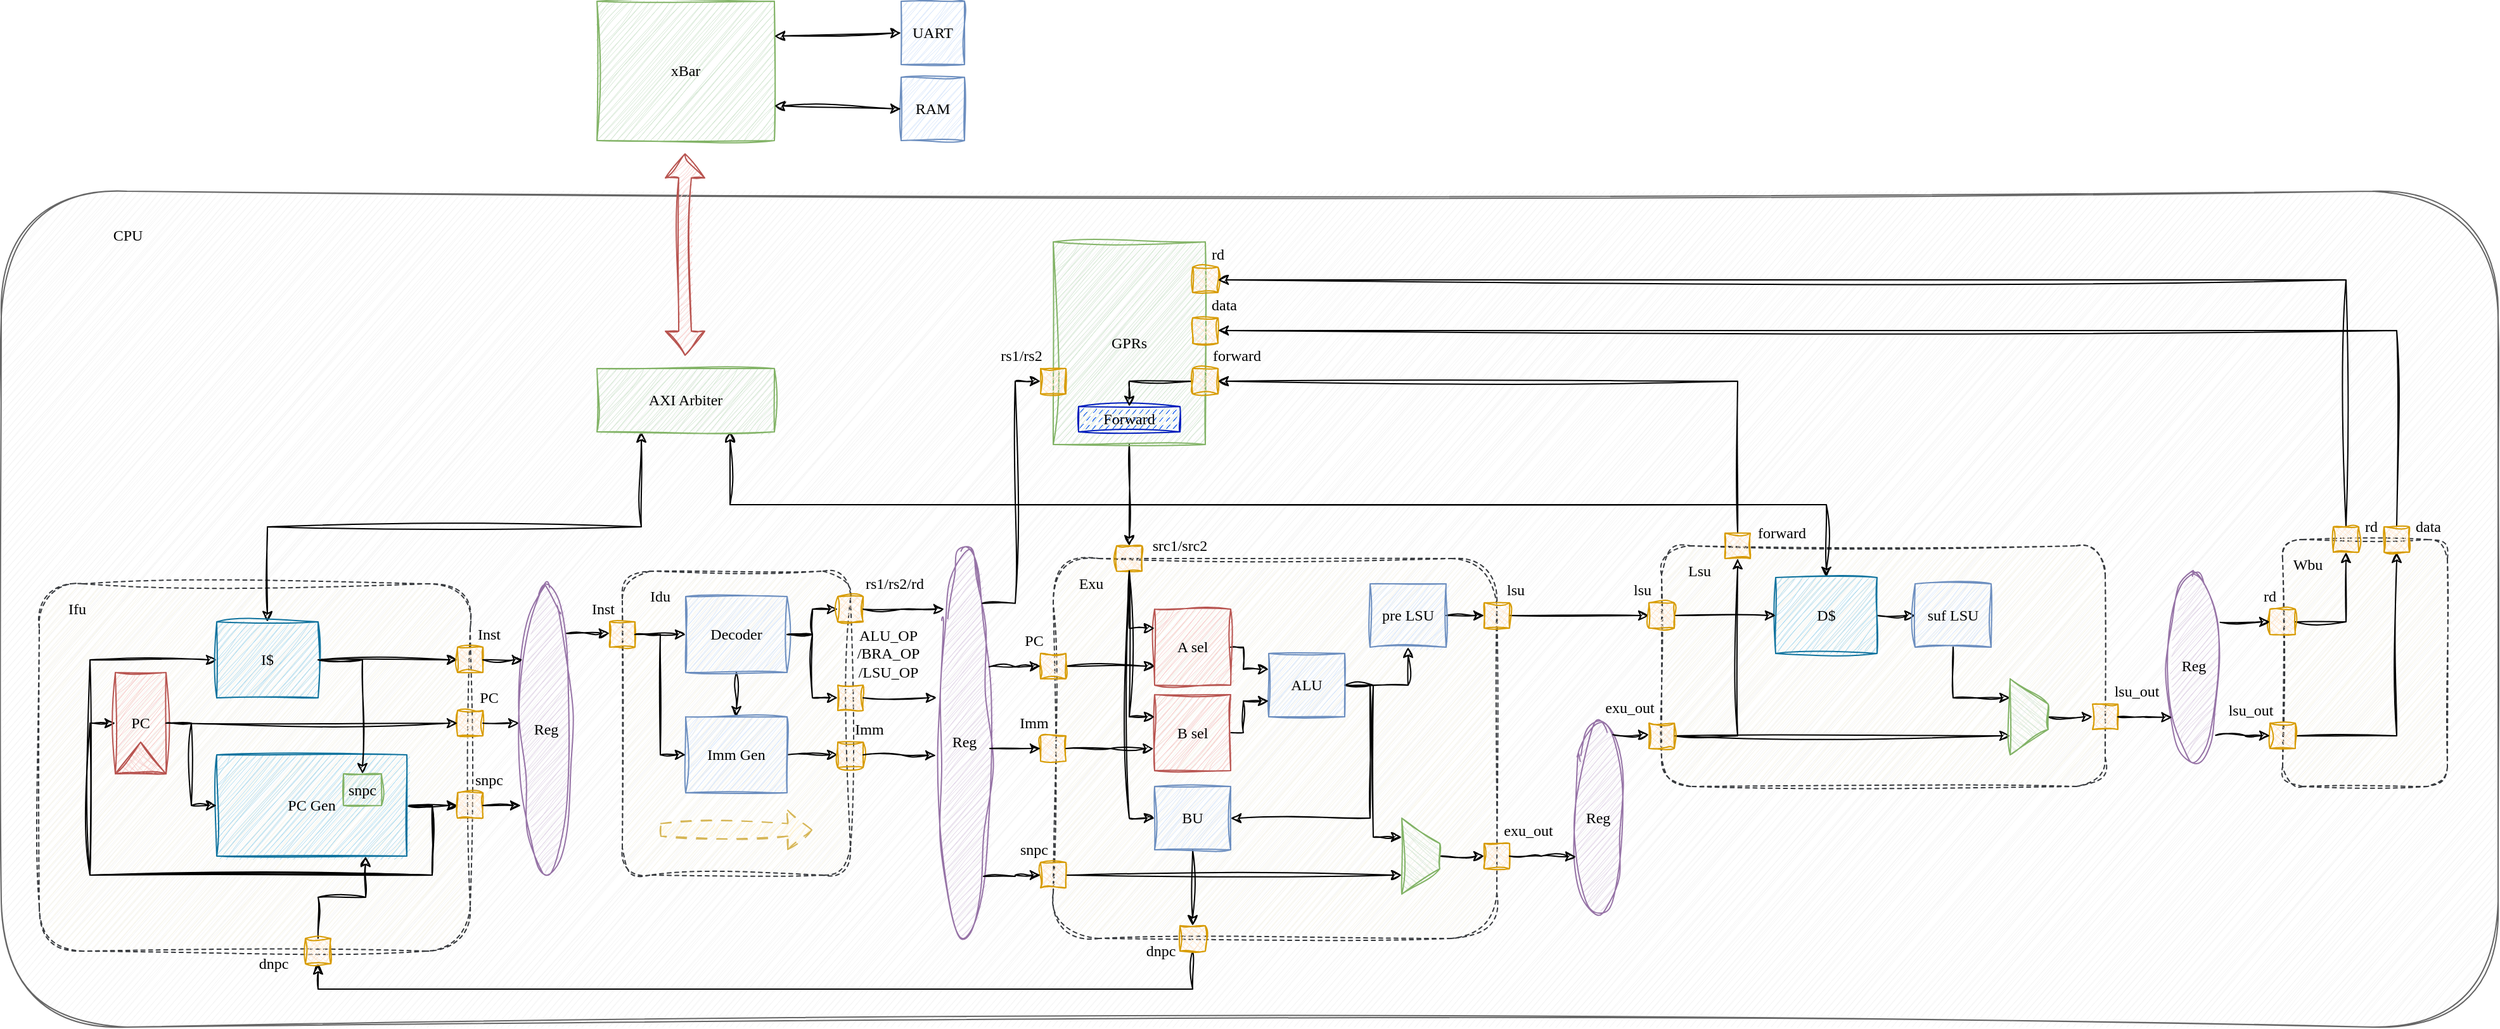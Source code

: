 <mxfile version="24.0.4" type="device">
  <diagram name="Page-1" id="rK8QbiMNKRTFdTchuybe">
    <mxGraphModel dx="2049" dy="1654" grid="1" gridSize="10" guides="1" tooltips="1" connect="1" arrows="1" fold="1" page="0" pageScale="1" pageWidth="3300" pageHeight="4681" math="0" shadow="0">
      <root>
        <mxCell id="0" />
        <mxCell id="1" parent="0" />
        <mxCell id="H6aLL0KiJfkArdERg_eH-175" value="" style="rounded=1;whiteSpace=wrap;html=1;sketch=1;hachureGap=4;jiggle=2;curveFitting=1;fillColor=#f5f5f5;fontColor=#333333;strokeColor=#666666;fontFamily=Comic Sans MS;" parent="1" vertex="1">
          <mxGeometry x="120" y="-60" width="1970" height="660" as="geometry" />
        </mxCell>
        <mxCell id="H6aLL0KiJfkArdERg_eH-71" value="" style="rounded=1;whiteSpace=wrap;html=1;sketch=1;hachureGap=4;jiggle=2;curveFitting=1;arcSize=12;fillColor=#f9f7ed;strokeColor=#36393d;dashed=1;fontFamily=Comic Sans MS;" parent="1" vertex="1">
          <mxGeometry x="950" y="230" width="350" height="300" as="geometry" />
        </mxCell>
        <mxCell id="H6aLL0KiJfkArdERg_eH-23" value="" style="rounded=1;whiteSpace=wrap;html=1;sketch=1;hachureGap=4;jiggle=2;curveFitting=1;arcSize=12;fillColor=#f9f7ed;strokeColor=#36393d;dashed=1;fontFamily=Comic Sans MS;" parent="1" vertex="1">
          <mxGeometry x="610" y="240" width="180" height="240" as="geometry" />
        </mxCell>
        <mxCell id="H6aLL0KiJfkArdERg_eH-6" value="" style="rounded=1;whiteSpace=wrap;html=1;sketch=1;hachureGap=4;jiggle=2;curveFitting=1;arcSize=12;fillColor=#f9f7ed;strokeColor=#36393d;dashed=1;fontFamily=Comic Sans MS;" parent="1" vertex="1">
          <mxGeometry x="150" y="250" width="340" height="290" as="geometry" />
        </mxCell>
        <mxCell id="H6aLL0KiJfkArdERg_eH-32" style="edgeStyle=orthogonalEdgeStyle;rounded=0;sketch=1;hachureGap=4;jiggle=2;curveFitting=1;orthogonalLoop=1;jettySize=auto;html=1;exitX=1;exitY=0.5;exitDx=0;exitDy=0;entryX=0;entryY=0.5;entryDx=0;entryDy=0;fontFamily=Comic Sans MS;" parent="1" source="H6aLL0KiJfkArdERg_eH-1" target="H6aLL0KiJfkArdERg_eH-30" edge="1">
          <mxGeometry relative="1" as="geometry" />
        </mxCell>
        <mxCell id="H6aLL0KiJfkArdERg_eH-33" style="edgeStyle=orthogonalEdgeStyle;rounded=0;sketch=1;hachureGap=4;jiggle=2;curveFitting=1;orthogonalLoop=1;jettySize=auto;html=1;exitX=1;exitY=0.5;exitDx=0;exitDy=0;entryX=0;entryY=0.5;entryDx=0;entryDy=0;fontFamily=Comic Sans MS;" parent="1" source="H6aLL0KiJfkArdERg_eH-1" target="H6aLL0KiJfkArdERg_eH-2" edge="1">
          <mxGeometry relative="1" as="geometry">
            <Array as="points">
              <mxPoint x="460" y="425" />
              <mxPoint x="460" y="480" />
              <mxPoint x="190" y="480" />
              <mxPoint x="190" y="360" />
            </Array>
          </mxGeometry>
        </mxCell>
        <mxCell id="21z7svGkfn5s8OX5ykdy-4" style="edgeStyle=orthogonalEdgeStyle;rounded=0;sketch=1;hachureGap=4;jiggle=2;curveFitting=1;orthogonalLoop=1;jettySize=auto;html=1;exitX=1;exitY=0.5;exitDx=0;exitDy=0;entryX=0;entryY=0.5;entryDx=0;entryDy=0;fontFamily=Architects Daughter;fontSource=https%3A%2F%2Ffonts.googleapis.com%2Fcss%3Ffamily%3DArchitects%2BDaughter;" edge="1" parent="1" source="H6aLL0KiJfkArdERg_eH-1" target="H6aLL0KiJfkArdERg_eH-5">
          <mxGeometry relative="1" as="geometry">
            <Array as="points">
              <mxPoint x="460" y="425" />
              <mxPoint x="460" y="480" />
              <mxPoint x="190" y="480" />
              <mxPoint x="190" y="310" />
            </Array>
          </mxGeometry>
        </mxCell>
        <mxCell id="H6aLL0KiJfkArdERg_eH-1" value="PC Gen" style="rounded=0;whiteSpace=wrap;html=1;sketch=1;hachureGap=4;jiggle=2;curveFitting=1;fillColor=#b1ddf0;strokeColor=#10739e;fontFamily=Comic Sans MS;" parent="1" vertex="1">
          <mxGeometry x="290" y="385" width="150" height="80" as="geometry" />
        </mxCell>
        <mxCell id="H6aLL0KiJfkArdERg_eH-19" style="edgeStyle=orthogonalEdgeStyle;rounded=0;sketch=1;hachureGap=4;jiggle=2;curveFitting=1;orthogonalLoop=1;jettySize=auto;html=1;exitX=1;exitY=0.5;exitDx=0;exitDy=0;entryX=0;entryY=0.5;entryDx=0;entryDy=0;fontFamily=Comic Sans MS;" parent="1" source="H6aLL0KiJfkArdERg_eH-5" target="H6aLL0KiJfkArdERg_eH-14" edge="1">
          <mxGeometry relative="1" as="geometry" />
        </mxCell>
        <mxCell id="H6aLL0KiJfkArdERg_eH-177" style="edgeStyle=orthogonalEdgeStyle;rounded=0;sketch=1;hachureGap=4;jiggle=2;curveFitting=1;orthogonalLoop=1;jettySize=auto;html=1;exitX=0.5;exitY=0;exitDx=0;exitDy=0;entryX=0.25;entryY=1;entryDx=0;entryDy=0;startArrow=classic;startFill=1;fontFamily=Comic Sans MS;" parent="1" source="H6aLL0KiJfkArdERg_eH-5" target="H6aLL0KiJfkArdERg_eH-176" edge="1">
          <mxGeometry relative="1" as="geometry" />
        </mxCell>
        <mxCell id="H6aLL0KiJfkArdERg_eH-5" value="I$" style="rounded=0;whiteSpace=wrap;html=1;sketch=1;hachureGap=4;jiggle=2;curveFitting=1;fontFamily=Comic Sans MS;fillColor=#b1ddf0;strokeColor=#10739e;" parent="1" vertex="1">
          <mxGeometry x="290" y="280" width="80" height="60" as="geometry" />
        </mxCell>
        <mxCell id="H6aLL0KiJfkArdERg_eH-7" value="" style="group;fontFamily=Comic Sans MS;" parent="1" vertex="1" connectable="0">
          <mxGeometry x="210" y="320" width="40" height="80" as="geometry" />
        </mxCell>
        <mxCell id="H6aLL0KiJfkArdERg_eH-2" value="PC" style="rounded=0;whiteSpace=wrap;html=1;sketch=1;hachureGap=4;jiggle=2;curveFitting=1;fontFamily=Comic Sans MS;fillColor=#f8cecc;strokeColor=#b85450;" parent="H6aLL0KiJfkArdERg_eH-7" vertex="1">
          <mxGeometry width="40" height="80" as="geometry" />
        </mxCell>
        <mxCell id="H6aLL0KiJfkArdERg_eH-3" value="" style="triangle;whiteSpace=wrap;html=1;sketch=1;hachureGap=4;jiggle=2;curveFitting=1;rotation=-90;fillColor=#f8cecc;strokeColor=#b85450;fontFamily=Comic Sans MS;" parent="H6aLL0KiJfkArdERg_eH-7" vertex="1">
          <mxGeometry x="7.5" y="47.5" width="25" height="40" as="geometry" />
        </mxCell>
        <mxCell id="H6aLL0KiJfkArdERg_eH-12" value="Ifu" style="text;html=1;align=center;verticalAlign=middle;whiteSpace=wrap;rounded=0;fontFamily=Comic Sans MS;" parent="1" vertex="1">
          <mxGeometry x="160" y="260" width="40" height="20" as="geometry" />
        </mxCell>
        <mxCell id="H6aLL0KiJfkArdERg_eH-14" value="" style="whiteSpace=wrap;html=1;aspect=fixed;sketch=1;hachureGap=4;jiggle=2;curveFitting=1;fillColor=#ffe6cc;strokeColor=#d79b00;fillStyle=cross-hatch;fontFamily=Comic Sans MS;" parent="1" vertex="1">
          <mxGeometry x="480" y="300" width="20" height="20" as="geometry" />
        </mxCell>
        <mxCell id="H6aLL0KiJfkArdERg_eH-15" value="" style="whiteSpace=wrap;html=1;aspect=fixed;sketch=1;hachureGap=4;jiggle=2;curveFitting=1;fillColor=#ffe6cc;strokeColor=#d79b00;fillStyle=cross-hatch;fontFamily=Comic Sans MS;" parent="1" vertex="1">
          <mxGeometry x="480" y="350" width="20" height="20" as="geometry" />
        </mxCell>
        <mxCell id="H6aLL0KiJfkArdERg_eH-16" value="Inst" style="text;html=1;align=center;verticalAlign=middle;whiteSpace=wrap;rounded=0;fontFamily=Comic Sans MS;" parent="1" vertex="1">
          <mxGeometry x="490" y="280" width="30" height="20" as="geometry" />
        </mxCell>
        <mxCell id="H6aLL0KiJfkArdERg_eH-17" value="PC" style="text;html=1;align=center;verticalAlign=middle;whiteSpace=wrap;rounded=0;fontFamily=Comic Sans MS;" parent="1" vertex="1">
          <mxGeometry x="490" y="330" width="30" height="20" as="geometry" />
        </mxCell>
        <mxCell id="H6aLL0KiJfkArdERg_eH-20" value="Reg" style="ellipse;whiteSpace=wrap;html=1;sketch=1;hachureGap=4;jiggle=2;curveFitting=1;fillColor=#e1d5e7;strokeColor=#9673a6;fontFamily=Comic Sans MS;" parent="1" vertex="1">
          <mxGeometry x="530" y="250" width="40" height="230" as="geometry" />
        </mxCell>
        <mxCell id="H6aLL0KiJfkArdERg_eH-49" style="edgeStyle=orthogonalEdgeStyle;rounded=0;sketch=1;hachureGap=4;jiggle=2;curveFitting=1;orthogonalLoop=1;jettySize=auto;html=1;exitX=0.5;exitY=1;exitDx=0;exitDy=0;entryX=0.5;entryY=0;entryDx=0;entryDy=0;fontFamily=Comic Sans MS;" parent="1" source="H6aLL0KiJfkArdERg_eH-21" target="H6aLL0KiJfkArdERg_eH-22" edge="1">
          <mxGeometry relative="1" as="geometry" />
        </mxCell>
        <mxCell id="H6aLL0KiJfkArdERg_eH-62" style="edgeStyle=orthogonalEdgeStyle;rounded=0;sketch=1;hachureGap=4;jiggle=2;curveFitting=1;orthogonalLoop=1;jettySize=auto;html=1;exitX=1;exitY=0.5;exitDx=0;exitDy=0;entryX=0;entryY=0.5;entryDx=0;entryDy=0;fontFamily=Comic Sans MS;" parent="1" source="H6aLL0KiJfkArdERg_eH-21" target="H6aLL0KiJfkArdERg_eH-50" edge="1">
          <mxGeometry relative="1" as="geometry" />
        </mxCell>
        <mxCell id="H6aLL0KiJfkArdERg_eH-21" value="Decoder" style="rounded=0;whiteSpace=wrap;html=1;sketch=1;hachureGap=4;jiggle=2;curveFitting=1;fontFamily=Comic Sans MS;fillColor=#dae8fc;strokeColor=#6c8ebf;" parent="1" vertex="1">
          <mxGeometry x="660" y="260" width="80" height="60" as="geometry" />
        </mxCell>
        <mxCell id="H6aLL0KiJfkArdERg_eH-64" style="edgeStyle=orthogonalEdgeStyle;rounded=0;sketch=1;hachureGap=4;jiggle=2;curveFitting=1;orthogonalLoop=1;jettySize=auto;html=1;exitX=1;exitY=0.5;exitDx=0;exitDy=0;entryX=0;entryY=0.5;entryDx=0;entryDy=0;fontFamily=Comic Sans MS;" parent="1" source="H6aLL0KiJfkArdERg_eH-22" target="H6aLL0KiJfkArdERg_eH-56" edge="1">
          <mxGeometry relative="1" as="geometry" />
        </mxCell>
        <mxCell id="H6aLL0KiJfkArdERg_eH-22" value="Imm Gen" style="rounded=0;whiteSpace=wrap;html=1;sketch=1;hachureGap=4;jiggle=2;curveFitting=1;fontFamily=Comic Sans MS;fillColor=#dae8fc;strokeColor=#6c8ebf;" parent="1" vertex="1">
          <mxGeometry x="660" y="355" width="80" height="60" as="geometry" />
        </mxCell>
        <mxCell id="H6aLL0KiJfkArdERg_eH-26" value="snpc" style="rounded=0;whiteSpace=wrap;html=1;sketch=1;hachureGap=4;jiggle=2;curveFitting=1;fontFamily=Comic Sans MS;fillColor=#d5e8d4;strokeColor=#82b366;" parent="1" vertex="1">
          <mxGeometry x="390" y="400" width="30" height="25" as="geometry" />
        </mxCell>
        <mxCell id="H6aLL0KiJfkArdERg_eH-28" value="" style="endArrow=classic;html=1;rounded=0;sketch=1;hachureGap=4;jiggle=2;curveFitting=1;exitX=1;exitY=0.5;exitDx=0;exitDy=0;entryX=0;entryY=0.5;entryDx=0;entryDy=0;fontFamily=Comic Sans MS;" parent="1" source="H6aLL0KiJfkArdERg_eH-2" target="H6aLL0KiJfkArdERg_eH-1" edge="1">
          <mxGeometry width="50" height="50" relative="1" as="geometry">
            <mxPoint x="230" y="430" as="sourcePoint" />
            <mxPoint x="280" y="380" as="targetPoint" />
            <Array as="points">
              <mxPoint x="270" y="360" />
              <mxPoint x="270" y="425" />
            </Array>
          </mxGeometry>
        </mxCell>
        <mxCell id="H6aLL0KiJfkArdERg_eH-29" value="" style="endArrow=classic;html=1;rounded=0;sketch=1;hachureGap=4;jiggle=2;curveFitting=1;exitX=1;exitY=0.5;exitDx=0;exitDy=0;entryX=0.5;entryY=0;entryDx=0;entryDy=0;fontFamily=Comic Sans MS;" parent="1" source="H6aLL0KiJfkArdERg_eH-5" target="H6aLL0KiJfkArdERg_eH-26" edge="1">
          <mxGeometry width="50" height="50" relative="1" as="geometry">
            <mxPoint x="380" y="380" as="sourcePoint" />
            <mxPoint x="430" y="330" as="targetPoint" />
            <Array as="points">
              <mxPoint x="405" y="310" />
            </Array>
          </mxGeometry>
        </mxCell>
        <mxCell id="H6aLL0KiJfkArdERg_eH-30" value="" style="whiteSpace=wrap;html=1;aspect=fixed;sketch=1;hachureGap=4;jiggle=2;curveFitting=1;fillColor=#ffe6cc;strokeColor=#d79b00;fillStyle=cross-hatch;fontFamily=Comic Sans MS;" parent="1" vertex="1">
          <mxGeometry x="480" y="415" width="20" height="20" as="geometry" />
        </mxCell>
        <mxCell id="H6aLL0KiJfkArdERg_eH-31" value="snpc" style="text;html=1;align=center;verticalAlign=middle;whiteSpace=wrap;rounded=0;fontFamily=Comic Sans MS;" parent="1" vertex="1">
          <mxGeometry x="490" y="395" width="30" height="20" as="geometry" />
        </mxCell>
        <mxCell id="H6aLL0KiJfkArdERg_eH-47" style="edgeStyle=orthogonalEdgeStyle;rounded=0;sketch=1;hachureGap=4;jiggle=2;curveFitting=1;orthogonalLoop=1;jettySize=auto;html=1;exitX=1;exitY=0.5;exitDx=0;exitDy=0;entryX=0;entryY=0.5;entryDx=0;entryDy=0;fontFamily=Comic Sans MS;" parent="1" source="H6aLL0KiJfkArdERg_eH-38" target="H6aLL0KiJfkArdERg_eH-21" edge="1">
          <mxGeometry relative="1" as="geometry" />
        </mxCell>
        <mxCell id="H6aLL0KiJfkArdERg_eH-38" value="" style="whiteSpace=wrap;html=1;aspect=fixed;sketch=1;hachureGap=4;jiggle=2;curveFitting=1;fillColor=#ffe6cc;strokeColor=#d79b00;fillStyle=cross-hatch;fontFamily=Comic Sans MS;" parent="1" vertex="1">
          <mxGeometry x="600" y="280" width="20" height="20" as="geometry" />
        </mxCell>
        <mxCell id="H6aLL0KiJfkArdERg_eH-39" value="Inst" style="text;html=1;align=center;verticalAlign=middle;whiteSpace=wrap;rounded=0;fontFamily=Comic Sans MS;" parent="1" vertex="1">
          <mxGeometry x="580" y="260" width="30" height="20" as="geometry" />
        </mxCell>
        <mxCell id="H6aLL0KiJfkArdERg_eH-46" value="Idu" style="text;html=1;align=center;verticalAlign=middle;whiteSpace=wrap;rounded=0;fontFamily=Comic Sans MS;" parent="1" vertex="1">
          <mxGeometry x="620" y="250" width="40" height="20" as="geometry" />
        </mxCell>
        <mxCell id="H6aLL0KiJfkArdERg_eH-48" value="" style="endArrow=classic;html=1;rounded=0;sketch=1;hachureGap=4;jiggle=2;curveFitting=1;exitX=1;exitY=0.5;exitDx=0;exitDy=0;entryX=0;entryY=0.5;entryDx=0;entryDy=0;fontFamily=Comic Sans MS;" parent="1" source="H6aLL0KiJfkArdERg_eH-38" target="H6aLL0KiJfkArdERg_eH-22" edge="1">
          <mxGeometry width="50" height="50" relative="1" as="geometry">
            <mxPoint x="650" y="380" as="sourcePoint" />
            <mxPoint x="700" y="330" as="targetPoint" />
            <Array as="points">
              <mxPoint x="640" y="290" />
              <mxPoint x="640" y="385" />
            </Array>
          </mxGeometry>
        </mxCell>
        <mxCell id="H6aLL0KiJfkArdERg_eH-50" value="" style="whiteSpace=wrap;html=1;aspect=fixed;sketch=1;hachureGap=4;jiggle=2;curveFitting=1;fillColor=#ffe6cc;strokeColor=#d79b00;fillStyle=cross-hatch;fontFamily=Comic Sans MS;" parent="1" vertex="1">
          <mxGeometry x="780" y="260" width="20" height="20" as="geometry" />
        </mxCell>
        <mxCell id="H6aLL0KiJfkArdERg_eH-51" value="rs1/rs2/rd" style="text;html=1;align=center;verticalAlign=middle;whiteSpace=wrap;rounded=0;fontFamily=Comic Sans MS;" parent="1" vertex="1">
          <mxGeometry x="790" y="240" width="70" height="20" as="geometry" />
        </mxCell>
        <mxCell id="H6aLL0KiJfkArdERg_eH-52" value="" style="whiteSpace=wrap;html=1;aspect=fixed;sketch=1;hachureGap=4;jiggle=2;curveFitting=1;fillColor=#ffe6cc;strokeColor=#d79b00;fillStyle=cross-hatch;fontFamily=Comic Sans MS;" parent="1" vertex="1">
          <mxGeometry x="780" y="330" width="20" height="20" as="geometry" />
        </mxCell>
        <mxCell id="H6aLL0KiJfkArdERg_eH-53" value="ALU_OP&lt;br&gt;/BRA_OP&lt;br&gt;/LSU_OP" style="text;html=1;align=center;verticalAlign=middle;whiteSpace=wrap;rounded=0;fontFamily=Comic Sans MS;" parent="1" vertex="1">
          <mxGeometry x="790" y="280" width="60" height="50" as="geometry" />
        </mxCell>
        <mxCell id="H6aLL0KiJfkArdERg_eH-56" value="" style="whiteSpace=wrap;html=1;aspect=fixed;sketch=1;hachureGap=4;jiggle=2;curveFitting=1;fillColor=#ffe6cc;strokeColor=#d79b00;fillStyle=cross-hatch;fontFamily=Comic Sans MS;" parent="1" vertex="1">
          <mxGeometry x="780" y="375" width="20" height="20" as="geometry" />
        </mxCell>
        <mxCell id="H6aLL0KiJfkArdERg_eH-57" value="Imm" style="text;html=1;align=center;verticalAlign=middle;whiteSpace=wrap;rounded=0;fontFamily=Comic Sans MS;" parent="1" vertex="1">
          <mxGeometry x="790" y="355" width="30" height="20" as="geometry" />
        </mxCell>
        <mxCell id="H6aLL0KiJfkArdERg_eH-63" value="" style="endArrow=classic;html=1;rounded=0;sketch=1;hachureGap=4;jiggle=2;curveFitting=1;exitX=1;exitY=0.5;exitDx=0;exitDy=0;entryX=0;entryY=0.5;entryDx=0;entryDy=0;fontFamily=Comic Sans MS;" parent="1" source="H6aLL0KiJfkArdERg_eH-21" target="H6aLL0KiJfkArdERg_eH-52" edge="1">
          <mxGeometry width="50" height="50" relative="1" as="geometry">
            <mxPoint x="800" y="400" as="sourcePoint" />
            <mxPoint x="850" y="350" as="targetPoint" />
            <Array as="points">
              <mxPoint x="760" y="290" />
              <mxPoint x="760" y="340" />
            </Array>
          </mxGeometry>
        </mxCell>
        <mxCell id="H6aLL0KiJfkArdERg_eH-67" value="Reg" style="ellipse;whiteSpace=wrap;html=1;sketch=1;hachureGap=4;jiggle=2;curveFitting=1;fillColor=#e1d5e7;strokeColor=#9673a6;fontFamily=Comic Sans MS;" parent="1" vertex="1">
          <mxGeometry x="860" y="220" width="40" height="310" as="geometry" />
        </mxCell>
        <mxCell id="H6aLL0KiJfkArdERg_eH-97" style="edgeStyle=orthogonalEdgeStyle;rounded=0;sketch=1;hachureGap=4;jiggle=2;curveFitting=1;orthogonalLoop=1;jettySize=auto;html=1;exitX=0.5;exitY=1;exitDx=0;exitDy=0;entryX=0.5;entryY=0;entryDx=0;entryDy=0;fontFamily=Comic Sans MS;" parent="1" source="H6aLL0KiJfkArdERg_eH-68" target="H6aLL0KiJfkArdERg_eH-79" edge="1">
          <mxGeometry relative="1" as="geometry" />
        </mxCell>
        <mxCell id="H6aLL0KiJfkArdERg_eH-68" value="GPRs" style="rounded=0;whiteSpace=wrap;html=1;sketch=1;hachureGap=4;jiggle=2;curveFitting=1;fillColor=#d5e8d4;strokeColor=#82b366;fontFamily=Comic Sans MS;" parent="1" vertex="1">
          <mxGeometry x="950" y="-20" width="120" height="160" as="geometry" />
        </mxCell>
        <mxCell id="H6aLL0KiJfkArdERg_eH-70" value="Forward" style="rounded=0;whiteSpace=wrap;html=1;sketch=1;hachureGap=4;jiggle=2;curveFitting=1;fillColor=#0050ef;strokeColor=#001DBC;fillStyle=dashed;fontColor=#000000;fontFamily=Comic Sans MS;" parent="1" vertex="1">
          <mxGeometry x="970" y="110" width="80" height="20" as="geometry" />
        </mxCell>
        <mxCell id="H6aLL0KiJfkArdERg_eH-122" style="edgeStyle=orthogonalEdgeStyle;rounded=0;sketch=1;hachureGap=4;jiggle=2;curveFitting=1;orthogonalLoop=1;jettySize=auto;html=1;exitX=1;exitY=0.5;exitDx=0;exitDy=0;entryX=0;entryY=0.5;entryDx=0;entryDy=0;fontFamily=Comic Sans MS;" parent="1" source="H6aLL0KiJfkArdERg_eH-72" target="H6aLL0KiJfkArdERg_eH-120" edge="1">
          <mxGeometry relative="1" as="geometry" />
        </mxCell>
        <mxCell id="H6aLL0KiJfkArdERg_eH-72" value="pre LSU" style="rounded=0;whiteSpace=wrap;html=1;sketch=1;hachureGap=4;jiggle=2;curveFitting=1;fillColor=#dae8fc;strokeColor=#6c8ebf;fontFamily=Comic Sans MS;" parent="1" vertex="1">
          <mxGeometry x="1200" y="250" width="60" height="50" as="geometry" />
        </mxCell>
        <mxCell id="H6aLL0KiJfkArdERg_eH-99" style="edgeStyle=orthogonalEdgeStyle;rounded=0;sketch=1;hachureGap=4;jiggle=2;curveFitting=1;orthogonalLoop=1;jettySize=auto;html=1;exitX=1;exitY=0.5;exitDx=0;exitDy=0;entryX=0.5;entryY=1;entryDx=0;entryDy=0;fontFamily=Comic Sans MS;" parent="1" source="H6aLL0KiJfkArdERg_eH-73" target="H6aLL0KiJfkArdERg_eH-72" edge="1">
          <mxGeometry relative="1" as="geometry" />
        </mxCell>
        <mxCell id="H6aLL0KiJfkArdERg_eH-116" style="edgeStyle=orthogonalEdgeStyle;rounded=0;sketch=1;hachureGap=4;jiggle=2;curveFitting=1;orthogonalLoop=1;jettySize=auto;html=1;exitX=1;exitY=0.5;exitDx=0;exitDy=0;entryX=0.25;entryY=1;entryDx=0;entryDy=0;fontFamily=Comic Sans MS;" parent="1" source="H6aLL0KiJfkArdERg_eH-73" target="H6aLL0KiJfkArdERg_eH-115" edge="1">
          <mxGeometry relative="1" as="geometry" />
        </mxCell>
        <mxCell id="H6aLL0KiJfkArdERg_eH-118" style="edgeStyle=orthogonalEdgeStyle;rounded=0;sketch=1;hachureGap=4;jiggle=2;curveFitting=1;orthogonalLoop=1;jettySize=auto;html=1;exitX=1;exitY=0.5;exitDx=0;exitDy=0;entryX=1;entryY=0.5;entryDx=0;entryDy=0;fontFamily=Comic Sans MS;" parent="1" source="H6aLL0KiJfkArdERg_eH-73" target="H6aLL0KiJfkArdERg_eH-74" edge="1">
          <mxGeometry relative="1" as="geometry" />
        </mxCell>
        <mxCell id="H6aLL0KiJfkArdERg_eH-73" value="ALU" style="rounded=0;whiteSpace=wrap;html=1;sketch=1;hachureGap=4;jiggle=2;curveFitting=1;fillColor=#dae8fc;strokeColor=#6c8ebf;fontFamily=Comic Sans MS;" parent="1" vertex="1">
          <mxGeometry x="1120" y="305" width="60" height="50" as="geometry" />
        </mxCell>
        <mxCell id="H6aLL0KiJfkArdERg_eH-108" style="edgeStyle=orthogonalEdgeStyle;rounded=0;sketch=1;hachureGap=4;jiggle=2;curveFitting=1;orthogonalLoop=1;jettySize=auto;html=1;exitX=0.5;exitY=1;exitDx=0;exitDy=0;entryX=0.5;entryY=0;entryDx=0;entryDy=0;fontFamily=Comic Sans MS;" parent="1" source="H6aLL0KiJfkArdERg_eH-74" target="H6aLL0KiJfkArdERg_eH-107" edge="1">
          <mxGeometry relative="1" as="geometry" />
        </mxCell>
        <mxCell id="H6aLL0KiJfkArdERg_eH-74" value="BU" style="rounded=0;whiteSpace=wrap;html=1;sketch=1;hachureGap=4;jiggle=2;curveFitting=1;fillColor=#dae8fc;strokeColor=#6c8ebf;fontFamily=Comic Sans MS;" parent="1" vertex="1">
          <mxGeometry x="1030" y="410" width="60" height="50" as="geometry" />
        </mxCell>
        <mxCell id="H6aLL0KiJfkArdERg_eH-112" style="edgeStyle=orthogonalEdgeStyle;rounded=0;sketch=1;hachureGap=4;jiggle=2;curveFitting=1;orthogonalLoop=1;jettySize=auto;html=1;exitX=1;exitY=0.5;exitDx=0;exitDy=0;entryX=0;entryY=0.25;entryDx=0;entryDy=0;fontFamily=Comic Sans MS;" parent="1" source="H6aLL0KiJfkArdERg_eH-75" target="H6aLL0KiJfkArdERg_eH-73" edge="1">
          <mxGeometry relative="1" as="geometry">
            <Array as="points">
              <mxPoint x="1100" y="300" />
              <mxPoint x="1100" y="317" />
            </Array>
          </mxGeometry>
        </mxCell>
        <mxCell id="H6aLL0KiJfkArdERg_eH-75" value="A sel" style="rounded=0;whiteSpace=wrap;html=1;sketch=1;hachureGap=4;jiggle=2;curveFitting=1;fillColor=#f8cecc;strokeColor=#b85450;fontFamily=Comic Sans MS;" parent="1" vertex="1">
          <mxGeometry x="1030" y="270" width="60" height="60" as="geometry" />
        </mxCell>
        <mxCell id="H6aLL0KiJfkArdERg_eH-114" style="edgeStyle=orthogonalEdgeStyle;rounded=0;sketch=1;hachureGap=4;jiggle=2;curveFitting=1;orthogonalLoop=1;jettySize=auto;html=1;exitX=1;exitY=0.5;exitDx=0;exitDy=0;entryX=0;entryY=0.75;entryDx=0;entryDy=0;fontFamily=Comic Sans MS;" parent="1" source="H6aLL0KiJfkArdERg_eH-76" target="H6aLL0KiJfkArdERg_eH-73" edge="1">
          <mxGeometry relative="1" as="geometry">
            <Array as="points">
              <mxPoint x="1100" y="367" />
              <mxPoint x="1100" y="343" />
            </Array>
          </mxGeometry>
        </mxCell>
        <mxCell id="H6aLL0KiJfkArdERg_eH-76" value="B sel" style="rounded=0;whiteSpace=wrap;html=1;sketch=1;hachureGap=4;jiggle=2;curveFitting=1;fillColor=#f8cecc;strokeColor=#b85450;fontFamily=Comic Sans MS;" parent="1" vertex="1">
          <mxGeometry x="1030" y="337.5" width="60" height="60" as="geometry" />
        </mxCell>
        <mxCell id="H6aLL0KiJfkArdERg_eH-100" style="edgeStyle=orthogonalEdgeStyle;rounded=0;sketch=1;hachureGap=4;jiggle=2;curveFitting=1;orthogonalLoop=1;jettySize=auto;html=1;exitX=0.5;exitY=1;exitDx=0;exitDy=0;entryX=0;entryY=0.25;entryDx=0;entryDy=0;fontFamily=Comic Sans MS;" parent="1" source="H6aLL0KiJfkArdERg_eH-79" target="H6aLL0KiJfkArdERg_eH-75" edge="1">
          <mxGeometry relative="1" as="geometry" />
        </mxCell>
        <mxCell id="H6aLL0KiJfkArdERg_eH-79" value="" style="whiteSpace=wrap;html=1;aspect=fixed;sketch=1;hachureGap=4;jiggle=2;curveFitting=1;fillColor=#ffe6cc;strokeColor=#d79b00;fillStyle=cross-hatch;fontFamily=Comic Sans MS;" parent="1" vertex="1">
          <mxGeometry x="1000" y="220" width="20" height="20" as="geometry" />
        </mxCell>
        <mxCell id="H6aLL0KiJfkArdERg_eH-202" style="edgeStyle=orthogonalEdgeStyle;rounded=0;sketch=1;hachureGap=4;jiggle=2;curveFitting=1;orthogonalLoop=1;jettySize=auto;html=1;exitX=1;exitY=0;exitDx=0;exitDy=0;entryX=0;entryY=0.5;entryDx=0;entryDy=0;fontFamily=Comic Sans MS;" parent="1" source="H6aLL0KiJfkArdERg_eH-67" target="H6aLL0KiJfkArdERg_eH-81" edge="1">
          <mxGeometry relative="1" as="geometry" />
        </mxCell>
        <mxCell id="H6aLL0KiJfkArdERg_eH-81" value="" style="whiteSpace=wrap;html=1;aspect=fixed;sketch=1;hachureGap=4;jiggle=2;curveFitting=1;fillColor=#ffe6cc;strokeColor=#d79b00;fillStyle=cross-hatch;fontFamily=Comic Sans MS;" parent="1" vertex="1">
          <mxGeometry x="940" y="80" width="20" height="20" as="geometry" />
        </mxCell>
        <mxCell id="H6aLL0KiJfkArdERg_eH-82" value="rs1/rs2" style="text;html=1;align=center;verticalAlign=middle;whiteSpace=wrap;rounded=0;fontFamily=Comic Sans MS;" parent="1" vertex="1">
          <mxGeometry x="900" y="60" width="50" height="20" as="geometry" />
        </mxCell>
        <mxCell id="H6aLL0KiJfkArdERg_eH-102" style="edgeStyle=orthogonalEdgeStyle;rounded=0;sketch=1;hachureGap=4;jiggle=2;curveFitting=1;orthogonalLoop=1;jettySize=auto;html=1;exitX=1;exitY=0.5;exitDx=0;exitDy=0;entryX=0;entryY=0.75;entryDx=0;entryDy=0;fontFamily=Comic Sans MS;" parent="1" source="H6aLL0KiJfkArdERg_eH-83" target="H6aLL0KiJfkArdERg_eH-75" edge="1">
          <mxGeometry relative="1" as="geometry" />
        </mxCell>
        <mxCell id="H6aLL0KiJfkArdERg_eH-83" value="" style="whiteSpace=wrap;html=1;aspect=fixed;sketch=1;hachureGap=4;jiggle=2;curveFitting=1;fillColor=#ffe6cc;strokeColor=#d79b00;fillStyle=cross-hatch;fontFamily=Comic Sans MS;" parent="1" vertex="1">
          <mxGeometry x="940" y="305" width="20" height="20" as="geometry" />
        </mxCell>
        <mxCell id="H6aLL0KiJfkArdERg_eH-84" value="" style="whiteSpace=wrap;html=1;aspect=fixed;sketch=1;hachureGap=4;jiggle=2;curveFitting=1;fillColor=#ffe6cc;strokeColor=#d79b00;fillStyle=cross-hatch;fontFamily=Comic Sans MS;" parent="1" vertex="1">
          <mxGeometry x="940" y="370" width="20" height="20" as="geometry" />
        </mxCell>
        <mxCell id="H6aLL0KiJfkArdERg_eH-86" value="src1/src2" style="text;html=1;align=center;verticalAlign=middle;whiteSpace=wrap;rounded=0;fontFamily=Comic Sans MS;" parent="1" vertex="1">
          <mxGeometry x="1020" y="210" width="60" height="20" as="geometry" />
        </mxCell>
        <mxCell id="H6aLL0KiJfkArdERg_eH-87" value="PC" style="text;html=1;align=center;verticalAlign=middle;whiteSpace=wrap;rounded=0;fontFamily=Comic Sans MS;" parent="1" vertex="1">
          <mxGeometry x="920" y="285" width="30" height="20" as="geometry" />
        </mxCell>
        <mxCell id="H6aLL0KiJfkArdERg_eH-88" value="Imm" style="text;html=1;align=center;verticalAlign=middle;whiteSpace=wrap;rounded=0;fontFamily=Comic Sans MS;" parent="1" vertex="1">
          <mxGeometry x="920" y="350" width="30" height="20" as="geometry" />
        </mxCell>
        <mxCell id="H6aLL0KiJfkArdERg_eH-90" value="" style="whiteSpace=wrap;html=1;aspect=fixed;sketch=1;hachureGap=4;jiggle=2;curveFitting=1;fillColor=#ffe6cc;strokeColor=#d79b00;fillStyle=cross-hatch;fontFamily=Comic Sans MS;" parent="1" vertex="1">
          <mxGeometry x="1060" width="20" height="20" as="geometry" />
        </mxCell>
        <mxCell id="H6aLL0KiJfkArdERg_eH-91" value="rd" style="text;html=1;align=center;verticalAlign=middle;whiteSpace=wrap;rounded=0;fontFamily=Comic Sans MS;" parent="1" vertex="1">
          <mxGeometry x="1070" y="-20" width="20" height="20" as="geometry" />
        </mxCell>
        <mxCell id="H6aLL0KiJfkArdERg_eH-92" value="" style="whiteSpace=wrap;html=1;aspect=fixed;sketch=1;hachureGap=4;jiggle=2;curveFitting=1;fillColor=#ffe6cc;strokeColor=#d79b00;fillStyle=cross-hatch;fontFamily=Comic Sans MS;" parent="1" vertex="1">
          <mxGeometry x="1060" y="40" width="20" height="20" as="geometry" />
        </mxCell>
        <mxCell id="H6aLL0KiJfkArdERg_eH-93" value="data" style="text;html=1;align=center;verticalAlign=middle;whiteSpace=wrap;rounded=0;fontFamily=Comic Sans MS;" parent="1" vertex="1">
          <mxGeometry x="1070" y="20" width="30" height="20" as="geometry" />
        </mxCell>
        <mxCell id="H6aLL0KiJfkArdERg_eH-96" style="edgeStyle=orthogonalEdgeStyle;rounded=0;sketch=1;hachureGap=4;jiggle=2;curveFitting=1;orthogonalLoop=1;jettySize=auto;html=1;exitX=0;exitY=0.5;exitDx=0;exitDy=0;entryX=0.5;entryY=0;entryDx=0;entryDy=0;fontFamily=Comic Sans MS;" parent="1" source="H6aLL0KiJfkArdERg_eH-94" target="H6aLL0KiJfkArdERg_eH-70" edge="1">
          <mxGeometry relative="1" as="geometry" />
        </mxCell>
        <mxCell id="H6aLL0KiJfkArdERg_eH-94" value="" style="whiteSpace=wrap;html=1;aspect=fixed;sketch=1;hachureGap=4;jiggle=2;curveFitting=1;fillColor=#ffe6cc;strokeColor=#d79b00;fillStyle=cross-hatch;fontFamily=Comic Sans MS;" parent="1" vertex="1">
          <mxGeometry x="1060" y="80" width="20" height="20" as="geometry" />
        </mxCell>
        <mxCell id="H6aLL0KiJfkArdERg_eH-95" value="forward" style="text;html=1;align=center;verticalAlign=middle;whiteSpace=wrap;rounded=0;fontFamily=Comic Sans MS;" parent="1" vertex="1">
          <mxGeometry x="1070" y="60" width="50" height="20" as="geometry" />
        </mxCell>
        <mxCell id="H6aLL0KiJfkArdERg_eH-98" value="" style="shape=flexArrow;endArrow=classic;html=1;rounded=0;sketch=1;hachureGap=4;jiggle=2;curveFitting=1;dashed=1;dashPattern=8 8;fillColor=#fff2cc;strokeColor=#d6b656;fontFamily=Comic Sans MS;" parent="1" edge="1">
          <mxGeometry width="50" height="50" relative="1" as="geometry">
            <mxPoint x="640" y="444.31" as="sourcePoint" />
            <mxPoint x="760" y="444.31" as="targetPoint" />
          </mxGeometry>
        </mxCell>
        <mxCell id="H6aLL0KiJfkArdERg_eH-101" value="" style="endArrow=classic;html=1;rounded=0;sketch=1;hachureGap=4;jiggle=2;curveFitting=1;exitX=0.5;exitY=1;exitDx=0;exitDy=0;entryX=0;entryY=0.292;entryDx=0;entryDy=0;entryPerimeter=0;fontFamily=Comic Sans MS;" parent="1" source="H6aLL0KiJfkArdERg_eH-79" target="H6aLL0KiJfkArdERg_eH-76" edge="1">
          <mxGeometry width="50" height="50" relative="1" as="geometry">
            <mxPoint x="910" y="520" as="sourcePoint" />
            <mxPoint x="960" y="470" as="targetPoint" />
            <Array as="points">
              <mxPoint x="1010" y="355" />
            </Array>
          </mxGeometry>
        </mxCell>
        <mxCell id="H6aLL0KiJfkArdERg_eH-105" style="edgeStyle=orthogonalEdgeStyle;rounded=0;sketch=1;hachureGap=4;jiggle=2;curveFitting=1;orthogonalLoop=1;jettySize=auto;html=1;exitX=1;exitY=0.5;exitDx=0;exitDy=0;entryX=-0.013;entryY=0.71;entryDx=0;entryDy=0;entryPerimeter=0;fontFamily=Comic Sans MS;" parent="1" source="H6aLL0KiJfkArdERg_eH-84" target="H6aLL0KiJfkArdERg_eH-76" edge="1">
          <mxGeometry relative="1" as="geometry" />
        </mxCell>
        <mxCell id="H6aLL0KiJfkArdERg_eH-106" value="" style="endArrow=classic;html=1;rounded=0;sketch=1;hachureGap=4;jiggle=2;curveFitting=1;exitX=0.5;exitY=1;exitDx=0;exitDy=0;entryX=0;entryY=0.5;entryDx=0;entryDy=0;fontFamily=Comic Sans MS;" parent="1" source="H6aLL0KiJfkArdERg_eH-79" target="H6aLL0KiJfkArdERg_eH-74" edge="1">
          <mxGeometry width="50" height="50" relative="1" as="geometry">
            <mxPoint x="1050" y="310" as="sourcePoint" />
            <mxPoint x="1100" y="260" as="targetPoint" />
            <Array as="points">
              <mxPoint x="1010" y="435" />
            </Array>
          </mxGeometry>
        </mxCell>
        <mxCell id="H6aLL0KiJfkArdERg_eH-174" style="edgeStyle=orthogonalEdgeStyle;rounded=0;sketch=1;hachureGap=4;jiggle=2;curveFitting=1;orthogonalLoop=1;jettySize=auto;html=1;exitX=0.5;exitY=1;exitDx=0;exitDy=0;entryX=0.5;entryY=1;entryDx=0;entryDy=0;fontFamily=Comic Sans MS;" parent="1" source="H6aLL0KiJfkArdERg_eH-107" target="H6aLL0KiJfkArdERg_eH-171" edge="1">
          <mxGeometry relative="1" as="geometry" />
        </mxCell>
        <mxCell id="H6aLL0KiJfkArdERg_eH-107" value="" style="whiteSpace=wrap;html=1;aspect=fixed;sketch=1;hachureGap=4;jiggle=2;curveFitting=1;fillColor=#ffe6cc;strokeColor=#d79b00;fillStyle=cross-hatch;fontFamily=Comic Sans MS;" parent="1" vertex="1">
          <mxGeometry x="1050" y="520" width="20" height="20" as="geometry" />
        </mxCell>
        <mxCell id="H6aLL0KiJfkArdERg_eH-109" value="dnpc" style="text;html=1;align=center;verticalAlign=middle;whiteSpace=wrap;rounded=0;fontFamily=Comic Sans MS;" parent="1" vertex="1">
          <mxGeometry x="1020" y="530" width="30" height="20" as="geometry" />
        </mxCell>
        <mxCell id="H6aLL0KiJfkArdERg_eH-117" style="edgeStyle=orthogonalEdgeStyle;rounded=0;sketch=1;hachureGap=4;jiggle=2;curveFitting=1;orthogonalLoop=1;jettySize=auto;html=1;exitX=1;exitY=0.5;exitDx=0;exitDy=0;entryX=0.75;entryY=1;entryDx=0;entryDy=0;fontFamily=Comic Sans MS;" parent="1" source="H6aLL0KiJfkArdERg_eH-110" target="H6aLL0KiJfkArdERg_eH-115" edge="1">
          <mxGeometry relative="1" as="geometry" />
        </mxCell>
        <mxCell id="H6aLL0KiJfkArdERg_eH-110" value="" style="whiteSpace=wrap;html=1;aspect=fixed;sketch=1;hachureGap=4;jiggle=2;curveFitting=1;fillColor=#ffe6cc;strokeColor=#d79b00;fillStyle=cross-hatch;fontFamily=Comic Sans MS;" parent="1" vertex="1">
          <mxGeometry x="940" y="470" width="20" height="20" as="geometry" />
        </mxCell>
        <mxCell id="H6aLL0KiJfkArdERg_eH-111" value="snpc" style="text;html=1;align=center;verticalAlign=middle;whiteSpace=wrap;rounded=0;fontFamily=Comic Sans MS;" parent="1" vertex="1">
          <mxGeometry x="920" y="450" width="30" height="20" as="geometry" />
        </mxCell>
        <mxCell id="H6aLL0KiJfkArdERg_eH-125" style="edgeStyle=orthogonalEdgeStyle;rounded=0;sketch=1;hachureGap=4;jiggle=2;curveFitting=1;orthogonalLoop=1;jettySize=auto;html=1;exitX=0.5;exitY=0;exitDx=0;exitDy=0;entryX=0;entryY=0.5;entryDx=0;entryDy=0;fontFamily=Comic Sans MS;" parent="1" source="H6aLL0KiJfkArdERg_eH-115" target="H6aLL0KiJfkArdERg_eH-123" edge="1">
          <mxGeometry relative="1" as="geometry" />
        </mxCell>
        <mxCell id="H6aLL0KiJfkArdERg_eH-115" value="" style="shape=trapezoid;perimeter=trapezoidPerimeter;whiteSpace=wrap;html=1;fixedSize=1;sketch=1;hachureGap=4;jiggle=2;curveFitting=1;rotation=90;fillColor=#d5e8d4;strokeColor=#82b366;fontFamily=Comic Sans MS;" parent="1" vertex="1">
          <mxGeometry x="1210" y="450" width="60" height="30" as="geometry" />
        </mxCell>
        <mxCell id="H6aLL0KiJfkArdERg_eH-119" value="Exu" style="text;html=1;align=center;verticalAlign=middle;whiteSpace=wrap;rounded=0;fontFamily=Comic Sans MS;" parent="1" vertex="1">
          <mxGeometry x="960" y="240" width="40" height="20" as="geometry" />
        </mxCell>
        <mxCell id="H6aLL0KiJfkArdERg_eH-130" style="edgeStyle=orthogonalEdgeStyle;rounded=0;sketch=1;hachureGap=4;jiggle=2;curveFitting=1;orthogonalLoop=1;jettySize=auto;html=1;exitX=1;exitY=0.5;exitDx=0;exitDy=0;entryX=0;entryY=0.5;entryDx=0;entryDy=0;fontFamily=Comic Sans MS;" parent="1" source="H6aLL0KiJfkArdERg_eH-120" target="H6aLL0KiJfkArdERg_eH-129" edge="1">
          <mxGeometry relative="1" as="geometry" />
        </mxCell>
        <mxCell id="H6aLL0KiJfkArdERg_eH-120" value="" style="whiteSpace=wrap;html=1;aspect=fixed;sketch=1;hachureGap=4;jiggle=2;curveFitting=1;fillColor=#ffe6cc;strokeColor=#d79b00;fillStyle=cross-hatch;fontFamily=Comic Sans MS;" parent="1" vertex="1">
          <mxGeometry x="1290" y="265" width="20" height="20" as="geometry" />
        </mxCell>
        <mxCell id="H6aLL0KiJfkArdERg_eH-121" value="lsu" style="text;html=1;align=center;verticalAlign=middle;whiteSpace=wrap;rounded=0;fontFamily=Comic Sans MS;" parent="1" vertex="1">
          <mxGeometry x="1300" y="245" width="30" height="20" as="geometry" />
        </mxCell>
        <mxCell id="H6aLL0KiJfkArdERg_eH-123" value="" style="whiteSpace=wrap;html=1;aspect=fixed;sketch=1;hachureGap=4;jiggle=2;curveFitting=1;fillColor=#ffe6cc;strokeColor=#d79b00;fillStyle=cross-hatch;fontFamily=Comic Sans MS;" parent="1" vertex="1">
          <mxGeometry x="1290" y="455" width="20" height="20" as="geometry" />
        </mxCell>
        <mxCell id="H6aLL0KiJfkArdERg_eH-124" value="exu_out" style="text;html=1;align=center;verticalAlign=middle;whiteSpace=wrap;rounded=0;fontFamily=Comic Sans MS;" parent="1" vertex="1">
          <mxGeometry x="1300" y="435" width="50" height="20" as="geometry" />
        </mxCell>
        <mxCell id="H6aLL0KiJfkArdERg_eH-126" value="Reg" style="ellipse;whiteSpace=wrap;html=1;sketch=1;hachureGap=4;jiggle=2;curveFitting=1;fillColor=#e1d5e7;strokeColor=#9673a6;fontFamily=Comic Sans MS;" parent="1" vertex="1">
          <mxGeometry x="1360" y="360" width="40" height="150" as="geometry" />
        </mxCell>
        <mxCell id="H6aLL0KiJfkArdERg_eH-127" value="" style="rounded=1;whiteSpace=wrap;html=1;sketch=1;hachureGap=4;jiggle=2;curveFitting=1;arcSize=12;fillColor=#f9f7ed;strokeColor=#36393d;dashed=1;fontFamily=Comic Sans MS;" parent="1" vertex="1">
          <mxGeometry x="1430" y="220" width="350" height="190" as="geometry" />
        </mxCell>
        <mxCell id="H6aLL0KiJfkArdERg_eH-140" style="edgeStyle=orthogonalEdgeStyle;rounded=0;sketch=1;hachureGap=4;jiggle=2;curveFitting=1;orthogonalLoop=1;jettySize=auto;html=1;exitX=1;exitY=0.5;exitDx=0;exitDy=0;entryX=0;entryY=0.5;entryDx=0;entryDy=0;fontFamily=Comic Sans MS;" parent="1" source="H6aLL0KiJfkArdERg_eH-128" target="H6aLL0KiJfkArdERg_eH-135" edge="1">
          <mxGeometry relative="1" as="geometry" />
        </mxCell>
        <mxCell id="H6aLL0KiJfkArdERg_eH-178" style="edgeStyle=orthogonalEdgeStyle;rounded=0;sketch=1;hachureGap=4;jiggle=2;curveFitting=1;orthogonalLoop=1;jettySize=auto;html=1;exitX=0.5;exitY=0;exitDx=0;exitDy=0;entryX=0.75;entryY=1;entryDx=0;entryDy=0;startArrow=classic;startFill=1;fontFamily=Comic Sans MS;" parent="1" source="H6aLL0KiJfkArdERg_eH-128" target="H6aLL0KiJfkArdERg_eH-176" edge="1">
          <mxGeometry relative="1" as="geometry" />
        </mxCell>
        <mxCell id="H6aLL0KiJfkArdERg_eH-128" value="D$" style="rounded=0;whiteSpace=wrap;html=1;sketch=1;hachureGap=4;jiggle=2;curveFitting=1;fontFamily=Comic Sans MS;fillColor=#b1ddf0;strokeColor=#10739e;" parent="1" vertex="1">
          <mxGeometry x="1520" y="245" width="80" height="60" as="geometry" />
        </mxCell>
        <mxCell id="H6aLL0KiJfkArdERg_eH-131" style="edgeStyle=orthogonalEdgeStyle;rounded=0;sketch=1;hachureGap=4;jiggle=2;curveFitting=1;orthogonalLoop=1;jettySize=auto;html=1;exitX=1;exitY=0.5;exitDx=0;exitDy=0;entryX=0;entryY=0.5;entryDx=0;entryDy=0;fontFamily=Comic Sans MS;" parent="1" source="H6aLL0KiJfkArdERg_eH-129" target="H6aLL0KiJfkArdERg_eH-128" edge="1">
          <mxGeometry relative="1" as="geometry" />
        </mxCell>
        <mxCell id="H6aLL0KiJfkArdERg_eH-129" value="" style="whiteSpace=wrap;html=1;aspect=fixed;sketch=1;hachureGap=4;jiggle=2;curveFitting=1;fillColor=#ffe6cc;strokeColor=#d79b00;fillStyle=cross-hatch;fontFamily=Comic Sans MS;" parent="1" vertex="1">
          <mxGeometry x="1420" y="265" width="20" height="20" as="geometry" />
        </mxCell>
        <mxCell id="H6aLL0KiJfkArdERg_eH-132" value="lsu" style="text;html=1;align=center;verticalAlign=middle;whiteSpace=wrap;rounded=0;fontFamily=Comic Sans MS;" parent="1" vertex="1">
          <mxGeometry x="1400" y="245" width="30" height="20" as="geometry" />
        </mxCell>
        <mxCell id="H6aLL0KiJfkArdERg_eH-143" style="edgeStyle=orthogonalEdgeStyle;rounded=0;sketch=1;hachureGap=4;jiggle=2;curveFitting=1;orthogonalLoop=1;jettySize=auto;html=1;exitX=1;exitY=0.5;exitDx=0;exitDy=0;entryX=0.75;entryY=1;entryDx=0;entryDy=0;fontFamily=Comic Sans MS;" parent="1" source="H6aLL0KiJfkArdERg_eH-133" target="H6aLL0KiJfkArdERg_eH-136" edge="1">
          <mxGeometry relative="1" as="geometry" />
        </mxCell>
        <mxCell id="H6aLL0KiJfkArdERg_eH-162" style="edgeStyle=orthogonalEdgeStyle;rounded=0;sketch=1;hachureGap=4;jiggle=2;curveFitting=1;orthogonalLoop=1;jettySize=auto;html=1;exitX=1;exitY=0.5;exitDx=0;exitDy=0;entryX=0.5;entryY=1;entryDx=0;entryDy=0;fontFamily=Comic Sans MS;" parent="1" source="H6aLL0KiJfkArdERg_eH-133" target="H6aLL0KiJfkArdERg_eH-137" edge="1">
          <mxGeometry relative="1" as="geometry" />
        </mxCell>
        <mxCell id="H6aLL0KiJfkArdERg_eH-133" value="" style="whiteSpace=wrap;html=1;aspect=fixed;sketch=1;hachureGap=4;jiggle=2;curveFitting=1;fillColor=#ffe6cc;strokeColor=#d79b00;fillStyle=cross-hatch;fontFamily=Comic Sans MS;" parent="1" vertex="1">
          <mxGeometry x="1420" y="360" width="20" height="20" as="geometry" />
        </mxCell>
        <mxCell id="H6aLL0KiJfkArdERg_eH-134" value="exu_out" style="text;html=1;align=center;verticalAlign=middle;whiteSpace=wrap;rounded=0;fontFamily=Comic Sans MS;" parent="1" vertex="1">
          <mxGeometry x="1380" y="337.5" width="50" height="20" as="geometry" />
        </mxCell>
        <mxCell id="H6aLL0KiJfkArdERg_eH-144" style="edgeStyle=orthogonalEdgeStyle;rounded=0;sketch=1;hachureGap=4;jiggle=2;curveFitting=1;orthogonalLoop=1;jettySize=auto;html=1;exitX=0.5;exitY=1;exitDx=0;exitDy=0;entryX=0.25;entryY=1;entryDx=0;entryDy=0;fontFamily=Comic Sans MS;" parent="1" source="H6aLL0KiJfkArdERg_eH-135" target="H6aLL0KiJfkArdERg_eH-136" edge="1">
          <mxGeometry relative="1" as="geometry" />
        </mxCell>
        <mxCell id="H6aLL0KiJfkArdERg_eH-135" value="suf LSU" style="rounded=0;whiteSpace=wrap;html=1;sketch=1;hachureGap=4;jiggle=2;curveFitting=1;fillColor=#dae8fc;strokeColor=#6c8ebf;fontFamily=Comic Sans MS;" parent="1" vertex="1">
          <mxGeometry x="1630" y="250" width="60" height="50" as="geometry" />
        </mxCell>
        <mxCell id="H6aLL0KiJfkArdERg_eH-146" style="edgeStyle=orthogonalEdgeStyle;rounded=0;sketch=1;hachureGap=4;jiggle=2;curveFitting=1;orthogonalLoop=1;jettySize=auto;html=1;exitX=0.5;exitY=0;exitDx=0;exitDy=0;entryX=0;entryY=0.5;entryDx=0;entryDy=0;fontFamily=Comic Sans MS;" parent="1" source="H6aLL0KiJfkArdERg_eH-136" target="H6aLL0KiJfkArdERg_eH-145" edge="1">
          <mxGeometry relative="1" as="geometry" />
        </mxCell>
        <mxCell id="H6aLL0KiJfkArdERg_eH-136" value="" style="shape=trapezoid;perimeter=trapezoidPerimeter;whiteSpace=wrap;html=1;fixedSize=1;sketch=1;hachureGap=4;jiggle=2;curveFitting=1;rotation=90;fillColor=#d5e8d4;strokeColor=#82b366;fontFamily=Comic Sans MS;" parent="1" vertex="1">
          <mxGeometry x="1690" y="340" width="60" height="30" as="geometry" />
        </mxCell>
        <mxCell id="H6aLL0KiJfkArdERg_eH-139" style="edgeStyle=orthogonalEdgeStyle;rounded=0;sketch=1;hachureGap=4;jiggle=2;curveFitting=1;orthogonalLoop=1;jettySize=auto;html=1;exitX=0.5;exitY=0;exitDx=0;exitDy=0;entryX=1;entryY=0.5;entryDx=0;entryDy=0;fontFamily=Comic Sans MS;" parent="1" source="H6aLL0KiJfkArdERg_eH-137" target="H6aLL0KiJfkArdERg_eH-94" edge="1">
          <mxGeometry relative="1" as="geometry" />
        </mxCell>
        <mxCell id="H6aLL0KiJfkArdERg_eH-137" value="" style="whiteSpace=wrap;html=1;aspect=fixed;sketch=1;hachureGap=4;jiggle=2;curveFitting=1;fillColor=#ffe6cc;strokeColor=#d79b00;fillStyle=cross-hatch;fontFamily=Comic Sans MS;" parent="1" vertex="1">
          <mxGeometry x="1480" y="210" width="20" height="20" as="geometry" />
        </mxCell>
        <mxCell id="H6aLL0KiJfkArdERg_eH-138" value="forward" style="text;html=1;align=center;verticalAlign=middle;whiteSpace=wrap;rounded=0;fontFamily=Comic Sans MS;" parent="1" vertex="1">
          <mxGeometry x="1500" y="200" width="50" height="20" as="geometry" />
        </mxCell>
        <mxCell id="H6aLL0KiJfkArdERg_eH-145" value="" style="whiteSpace=wrap;html=1;aspect=fixed;sketch=1;hachureGap=4;jiggle=2;curveFitting=1;fillColor=#ffe6cc;strokeColor=#d79b00;fillStyle=cross-hatch;fontFamily=Comic Sans MS;" parent="1" vertex="1">
          <mxGeometry x="1770" y="345" width="20" height="20" as="geometry" />
        </mxCell>
        <mxCell id="H6aLL0KiJfkArdERg_eH-147" value="lsu_out" style="text;html=1;align=center;verticalAlign=middle;whiteSpace=wrap;rounded=0;fontFamily=Comic Sans MS;" parent="1" vertex="1">
          <mxGeometry x="1780" y="325" width="50" height="20" as="geometry" />
        </mxCell>
        <mxCell id="H6aLL0KiJfkArdERg_eH-148" value="Reg" style="ellipse;whiteSpace=wrap;html=1;sketch=1;hachureGap=4;jiggle=2;curveFitting=1;fillColor=#e1d5e7;strokeColor=#9673a6;fontFamily=Comic Sans MS;" parent="1" vertex="1">
          <mxGeometry x="1830" y="240" width="40" height="150" as="geometry" />
        </mxCell>
        <mxCell id="H6aLL0KiJfkArdERg_eH-149" value="Lsu" style="text;html=1;align=center;verticalAlign=middle;whiteSpace=wrap;rounded=0;fontFamily=Comic Sans MS;" parent="1" vertex="1">
          <mxGeometry x="1440" y="230" width="40" height="20" as="geometry" />
        </mxCell>
        <mxCell id="H6aLL0KiJfkArdERg_eH-150" value="" style="rounded=1;whiteSpace=wrap;html=1;sketch=1;hachureGap=4;jiggle=2;curveFitting=1;arcSize=12;fillColor=#f9f7ed;strokeColor=#36393d;dashed=1;fontFamily=Comic Sans MS;" parent="1" vertex="1">
          <mxGeometry x="1920" y="215" width="130" height="195" as="geometry" />
        </mxCell>
        <mxCell id="H6aLL0KiJfkArdERg_eH-167" style="edgeStyle=orthogonalEdgeStyle;rounded=0;sketch=1;hachureGap=4;jiggle=2;curveFitting=1;orthogonalLoop=1;jettySize=auto;html=1;exitX=1;exitY=0.5;exitDx=0;exitDy=0;entryX=0.5;entryY=1;entryDx=0;entryDy=0;fontFamily=Comic Sans MS;" parent="1" source="H6aLL0KiJfkArdERg_eH-153" target="H6aLL0KiJfkArdERg_eH-160" edge="1">
          <mxGeometry relative="1" as="geometry" />
        </mxCell>
        <mxCell id="H6aLL0KiJfkArdERg_eH-153" value="" style="whiteSpace=wrap;html=1;aspect=fixed;sketch=1;hachureGap=4;jiggle=2;curveFitting=1;fillColor=#ffe6cc;strokeColor=#d79b00;fillStyle=cross-hatch;fontFamily=Comic Sans MS;" parent="1" vertex="1">
          <mxGeometry x="1910" y="360" width="20" height="20" as="geometry" />
        </mxCell>
        <mxCell id="H6aLL0KiJfkArdERg_eH-154" value="lsu_out" style="text;html=1;align=center;verticalAlign=middle;whiteSpace=wrap;rounded=0;fontFamily=Comic Sans MS;" parent="1" vertex="1">
          <mxGeometry x="1870" y="340" width="50" height="20" as="geometry" />
        </mxCell>
        <mxCell id="H6aLL0KiJfkArdERg_eH-169" style="edgeStyle=orthogonalEdgeStyle;rounded=0;sketch=1;hachureGap=4;jiggle=2;curveFitting=1;orthogonalLoop=1;jettySize=auto;html=1;exitX=0.5;exitY=0;exitDx=0;exitDy=0;entryX=1;entryY=0.5;entryDx=0;entryDy=0;fontFamily=Comic Sans MS;" parent="1" source="H6aLL0KiJfkArdERg_eH-157" target="H6aLL0KiJfkArdERg_eH-90" edge="1">
          <mxGeometry relative="1" as="geometry" />
        </mxCell>
        <mxCell id="H6aLL0KiJfkArdERg_eH-157" value="" style="whiteSpace=wrap;html=1;aspect=fixed;sketch=1;hachureGap=4;jiggle=2;curveFitting=1;fillColor=#ffe6cc;strokeColor=#d79b00;fillStyle=cross-hatch;fontFamily=Comic Sans MS;" parent="1" vertex="1">
          <mxGeometry x="1960" y="205" width="20" height="20" as="geometry" />
        </mxCell>
        <mxCell id="H6aLL0KiJfkArdERg_eH-158" value="rd" style="text;html=1;align=center;verticalAlign=middle;whiteSpace=wrap;rounded=0;fontFamily=Comic Sans MS;" parent="1" vertex="1">
          <mxGeometry x="1980" y="195" width="20" height="20" as="geometry" />
        </mxCell>
        <mxCell id="H6aLL0KiJfkArdERg_eH-170" style="edgeStyle=orthogonalEdgeStyle;rounded=0;sketch=1;hachureGap=4;jiggle=2;curveFitting=1;orthogonalLoop=1;jettySize=auto;html=1;exitX=0.5;exitY=0;exitDx=0;exitDy=0;entryX=1;entryY=0.5;entryDx=0;entryDy=0;fontFamily=Comic Sans MS;" parent="1" source="H6aLL0KiJfkArdERg_eH-160" target="H6aLL0KiJfkArdERg_eH-92" edge="1">
          <mxGeometry relative="1" as="geometry" />
        </mxCell>
        <mxCell id="H6aLL0KiJfkArdERg_eH-160" value="" style="whiteSpace=wrap;html=1;aspect=fixed;sketch=1;hachureGap=4;jiggle=2;curveFitting=1;fillColor=#ffe6cc;strokeColor=#d79b00;fillStyle=cross-hatch;fontFamily=Comic Sans MS;" parent="1" vertex="1">
          <mxGeometry x="2000" y="205" width="20" height="20" as="geometry" />
        </mxCell>
        <mxCell id="H6aLL0KiJfkArdERg_eH-161" value="data" style="text;html=1;align=center;verticalAlign=middle;whiteSpace=wrap;rounded=0;fontFamily=Comic Sans MS;" parent="1" vertex="1">
          <mxGeometry x="2020" y="195" width="30" height="20" as="geometry" />
        </mxCell>
        <mxCell id="H6aLL0KiJfkArdERg_eH-166" style="edgeStyle=orthogonalEdgeStyle;rounded=0;sketch=1;hachureGap=4;jiggle=2;curveFitting=1;orthogonalLoop=1;jettySize=auto;html=1;exitX=1;exitY=0.5;exitDx=0;exitDy=0;entryX=0.5;entryY=1;entryDx=0;entryDy=0;fontFamily=Comic Sans MS;" parent="1" source="H6aLL0KiJfkArdERg_eH-164" target="H6aLL0KiJfkArdERg_eH-157" edge="1">
          <mxGeometry relative="1" as="geometry" />
        </mxCell>
        <mxCell id="H6aLL0KiJfkArdERg_eH-164" value="" style="whiteSpace=wrap;html=1;aspect=fixed;sketch=1;hachureGap=4;jiggle=2;curveFitting=1;fillColor=#ffe6cc;strokeColor=#d79b00;fillStyle=cross-hatch;fontFamily=Comic Sans MS;" parent="1" vertex="1">
          <mxGeometry x="1910" y="270" width="20" height="20" as="geometry" />
        </mxCell>
        <mxCell id="H6aLL0KiJfkArdERg_eH-165" value="rd" style="text;html=1;align=center;verticalAlign=middle;whiteSpace=wrap;rounded=0;fontFamily=Comic Sans MS;" parent="1" vertex="1">
          <mxGeometry x="1900" y="250" width="20" height="20" as="geometry" />
        </mxCell>
        <mxCell id="H6aLL0KiJfkArdERg_eH-173" style="edgeStyle=orthogonalEdgeStyle;rounded=0;sketch=1;hachureGap=4;jiggle=2;curveFitting=1;orthogonalLoop=1;jettySize=auto;html=1;exitX=0.5;exitY=0;exitDx=0;exitDy=0;entryX=0.783;entryY=1.002;entryDx=0;entryDy=0;entryPerimeter=0;fontFamily=Comic Sans MS;" parent="1" source="H6aLL0KiJfkArdERg_eH-171" target="H6aLL0KiJfkArdERg_eH-1" edge="1">
          <mxGeometry relative="1" as="geometry">
            <mxPoint x="360" y="470" as="targetPoint" />
          </mxGeometry>
        </mxCell>
        <mxCell id="H6aLL0KiJfkArdERg_eH-171" value="" style="whiteSpace=wrap;html=1;aspect=fixed;sketch=1;hachureGap=4;jiggle=2;curveFitting=1;fillColor=#ffe6cc;strokeColor=#d79b00;fillStyle=cross-hatch;fontFamily=Comic Sans MS;" parent="1" vertex="1">
          <mxGeometry x="360" y="530" width="20" height="20" as="geometry" />
        </mxCell>
        <mxCell id="H6aLL0KiJfkArdERg_eH-172" value="dnpc" style="text;html=1;align=center;verticalAlign=middle;whiteSpace=wrap;rounded=0;fontFamily=Comic Sans MS;" parent="1" vertex="1">
          <mxGeometry x="320" y="540" width="30" height="20" as="geometry" />
        </mxCell>
        <mxCell id="H6aLL0KiJfkArdERg_eH-176" value="AXI Arbiter" style="rounded=0;whiteSpace=wrap;html=1;sketch=1;hachureGap=4;jiggle=2;curveFitting=1;fillColor=#d5e8d4;strokeColor=#82b366;fontFamily=Comic Sans MS;" parent="1" vertex="1">
          <mxGeometry x="590" y="80" width="140" height="50" as="geometry" />
        </mxCell>
        <mxCell id="H6aLL0KiJfkArdERg_eH-179" value="xBar" style="rounded=0;whiteSpace=wrap;html=1;sketch=1;hachureGap=4;jiggle=2;curveFitting=1;fillColor=#d5e8d4;strokeColor=#82b366;fontFamily=Comic Sans MS;" parent="1" vertex="1">
          <mxGeometry x="590" y="-210" width="140" height="110" as="geometry" />
        </mxCell>
        <mxCell id="H6aLL0KiJfkArdERg_eH-180" value="CPU" style="text;html=1;align=center;verticalAlign=middle;whiteSpace=wrap;rounded=0;fontFamily=Comic Sans MS;" parent="1" vertex="1">
          <mxGeometry x="190" y="-40" width="60" height="30" as="geometry" />
        </mxCell>
        <mxCell id="H6aLL0KiJfkArdERg_eH-182" style="edgeStyle=orthogonalEdgeStyle;rounded=0;sketch=1;hachureGap=4;jiggle=2;curveFitting=1;orthogonalLoop=1;jettySize=auto;html=1;exitX=1;exitY=0.5;exitDx=0;exitDy=0;entryX=0.032;entryY=0.26;entryDx=0;entryDy=0;entryPerimeter=0;fontFamily=Comic Sans MS;" parent="1" source="H6aLL0KiJfkArdERg_eH-14" target="H6aLL0KiJfkArdERg_eH-20" edge="1">
          <mxGeometry relative="1" as="geometry" />
        </mxCell>
        <mxCell id="H6aLL0KiJfkArdERg_eH-183" style="edgeStyle=orthogonalEdgeStyle;rounded=0;sketch=1;hachureGap=4;jiggle=2;curveFitting=1;orthogonalLoop=1;jettySize=auto;html=1;exitX=1;exitY=0.5;exitDx=0;exitDy=0;entryX=-0.037;entryY=0.476;entryDx=0;entryDy=0;entryPerimeter=0;fontFamily=Comic Sans MS;" parent="1" source="H6aLL0KiJfkArdERg_eH-15" target="H6aLL0KiJfkArdERg_eH-20" edge="1">
          <mxGeometry relative="1" as="geometry" />
        </mxCell>
        <mxCell id="H6aLL0KiJfkArdERg_eH-184" style="edgeStyle=orthogonalEdgeStyle;rounded=0;sketch=1;hachureGap=4;jiggle=2;curveFitting=1;orthogonalLoop=1;jettySize=auto;html=1;exitX=1;exitY=0.5;exitDx=0;exitDy=0;entryX=0;entryY=0.761;entryDx=0;entryDy=0;entryPerimeter=0;fontFamily=Comic Sans MS;" parent="1" source="H6aLL0KiJfkArdERg_eH-30" target="H6aLL0KiJfkArdERg_eH-20" edge="1">
          <mxGeometry relative="1" as="geometry" />
        </mxCell>
        <mxCell id="H6aLL0KiJfkArdERg_eH-185" style="edgeStyle=orthogonalEdgeStyle;rounded=0;sketch=1;hachureGap=4;jiggle=2;curveFitting=1;orthogonalLoop=1;jettySize=auto;html=1;exitX=0.9;exitY=0.17;exitDx=0;exitDy=0;entryX=0;entryY=0.5;entryDx=0;entryDy=0;exitPerimeter=0;fontFamily=Comic Sans MS;" parent="1" source="H6aLL0KiJfkArdERg_eH-20" target="H6aLL0KiJfkArdERg_eH-38" edge="1">
          <mxGeometry relative="1" as="geometry" />
        </mxCell>
        <mxCell id="H6aLL0KiJfkArdERg_eH-186" style="edgeStyle=orthogonalEdgeStyle;rounded=0;sketch=1;hachureGap=4;jiggle=2;curveFitting=1;orthogonalLoop=1;jettySize=auto;html=1;exitX=1;exitY=0.5;exitDx=0;exitDy=0;entryX=0.1;entryY=0.161;entryDx=0;entryDy=0;entryPerimeter=0;fontFamily=Comic Sans MS;" parent="1" source="H6aLL0KiJfkArdERg_eH-50" target="H6aLL0KiJfkArdERg_eH-67" edge="1">
          <mxGeometry relative="1" as="geometry" />
        </mxCell>
        <mxCell id="H6aLL0KiJfkArdERg_eH-187" style="edgeStyle=orthogonalEdgeStyle;rounded=0;sketch=1;hachureGap=4;jiggle=2;curveFitting=1;orthogonalLoop=1;jettySize=auto;html=1;exitX=1;exitY=0.5;exitDx=0;exitDy=0;entryX=-0.05;entryY=0.387;entryDx=0;entryDy=0;entryPerimeter=0;fontFamily=Comic Sans MS;" parent="1" source="H6aLL0KiJfkArdERg_eH-52" target="H6aLL0KiJfkArdERg_eH-67" edge="1">
          <mxGeometry relative="1" as="geometry" />
        </mxCell>
        <mxCell id="H6aLL0KiJfkArdERg_eH-188" style="edgeStyle=orthogonalEdgeStyle;rounded=0;sketch=1;hachureGap=4;jiggle=2;curveFitting=1;orthogonalLoop=1;jettySize=auto;html=1;exitX=1;exitY=0.5;exitDx=0;exitDy=0;entryX=-0.062;entryY=0.534;entryDx=0;entryDy=0;entryPerimeter=0;fontFamily=Comic Sans MS;" parent="1" source="H6aLL0KiJfkArdERg_eH-56" target="H6aLL0KiJfkArdERg_eH-67" edge="1">
          <mxGeometry relative="1" as="geometry" />
        </mxCell>
        <mxCell id="H6aLL0KiJfkArdERg_eH-189" style="edgeStyle=orthogonalEdgeStyle;rounded=0;sketch=1;hachureGap=4;jiggle=2;curveFitting=1;orthogonalLoop=1;jettySize=auto;html=1;exitX=0.988;exitY=0.308;exitDx=0;exitDy=0;entryX=0;entryY=0.5;entryDx=0;entryDy=0;exitPerimeter=0;fontFamily=Comic Sans MS;" parent="1" source="H6aLL0KiJfkArdERg_eH-67" target="H6aLL0KiJfkArdERg_eH-83" edge="1">
          <mxGeometry relative="1" as="geometry" />
        </mxCell>
        <mxCell id="H6aLL0KiJfkArdERg_eH-190" style="edgeStyle=orthogonalEdgeStyle;rounded=0;sketch=1;hachureGap=4;jiggle=2;curveFitting=1;orthogonalLoop=1;jettySize=auto;html=1;exitX=1;exitY=0.516;exitDx=0;exitDy=0;entryX=0;entryY=0.5;entryDx=0;entryDy=0;exitPerimeter=0;fontFamily=Comic Sans MS;" parent="1" source="H6aLL0KiJfkArdERg_eH-67" target="H6aLL0KiJfkArdERg_eH-84" edge="1">
          <mxGeometry relative="1" as="geometry" />
        </mxCell>
        <mxCell id="H6aLL0KiJfkArdERg_eH-191" style="edgeStyle=orthogonalEdgeStyle;rounded=0;sketch=1;hachureGap=4;jiggle=2;curveFitting=1;orthogonalLoop=1;jettySize=auto;html=1;exitX=0.875;exitY=0.842;exitDx=0;exitDy=0;entryX=0;entryY=0.5;entryDx=0;entryDy=0;exitPerimeter=0;fontFamily=Comic Sans MS;" parent="1" source="H6aLL0KiJfkArdERg_eH-67" target="H6aLL0KiJfkArdERg_eH-110" edge="1">
          <mxGeometry relative="1" as="geometry" />
        </mxCell>
        <mxCell id="H6aLL0KiJfkArdERg_eH-192" style="edgeStyle=orthogonalEdgeStyle;rounded=0;sketch=1;hachureGap=4;jiggle=2;curveFitting=1;orthogonalLoop=1;jettySize=auto;html=1;exitX=1;exitY=0.5;exitDx=0;exitDy=0;entryX=0.063;entryY=0.703;entryDx=0;entryDy=0;entryPerimeter=0;fontFamily=Comic Sans MS;" parent="1" source="H6aLL0KiJfkArdERg_eH-123" target="H6aLL0KiJfkArdERg_eH-126" edge="1">
          <mxGeometry relative="1" as="geometry" />
        </mxCell>
        <mxCell id="H6aLL0KiJfkArdERg_eH-193" style="edgeStyle=orthogonalEdgeStyle;rounded=0;sketch=1;hachureGap=4;jiggle=2;curveFitting=1;orthogonalLoop=1;jettySize=auto;html=1;exitX=0.79;exitY=0.061;exitDx=0;exitDy=0;entryX=0;entryY=0.5;entryDx=0;entryDy=0;exitPerimeter=0;fontFamily=Comic Sans MS;" parent="1" source="H6aLL0KiJfkArdERg_eH-126" target="H6aLL0KiJfkArdERg_eH-133" edge="1">
          <mxGeometry relative="1" as="geometry" />
        </mxCell>
        <mxCell id="H6aLL0KiJfkArdERg_eH-194" style="edgeStyle=orthogonalEdgeStyle;rounded=0;sketch=1;hachureGap=4;jiggle=2;curveFitting=1;orthogonalLoop=1;jettySize=auto;html=1;exitX=1;exitY=0.5;exitDx=0;exitDy=0;entryX=0.07;entryY=0.77;entryDx=0;entryDy=0;entryPerimeter=0;fontFamily=Comic Sans MS;" parent="1" source="H6aLL0KiJfkArdERg_eH-145" target="H6aLL0KiJfkArdERg_eH-148" edge="1">
          <mxGeometry relative="1" as="geometry" />
        </mxCell>
        <mxCell id="H6aLL0KiJfkArdERg_eH-195" style="edgeStyle=orthogonalEdgeStyle;rounded=0;sketch=1;hachureGap=4;jiggle=2;curveFitting=1;orthogonalLoop=1;jettySize=auto;html=1;exitX=0.929;exitY=0.864;exitDx=0;exitDy=0;entryX=0;entryY=0.5;entryDx=0;entryDy=0;exitPerimeter=0;fontFamily=Comic Sans MS;" parent="1" source="H6aLL0KiJfkArdERg_eH-148" target="H6aLL0KiJfkArdERg_eH-153" edge="1">
          <mxGeometry relative="1" as="geometry" />
        </mxCell>
        <mxCell id="H6aLL0KiJfkArdERg_eH-196" value="" style="shape=flexArrow;endArrow=classic;html=1;rounded=0;sketch=1;hachureGap=4;jiggle=2;curveFitting=1;fillColor=#f8cecc;strokeColor=#b85450;startArrow=block;fontFamily=Comic Sans MS;" parent="1" edge="1">
          <mxGeometry width="50" height="50" relative="1" as="geometry">
            <mxPoint x="659.49" y="70" as="sourcePoint" />
            <mxPoint x="659.49" y="-90" as="targetPoint" />
          </mxGeometry>
        </mxCell>
        <mxCell id="H6aLL0KiJfkArdERg_eH-197" value="UART" style="rounded=0;whiteSpace=wrap;html=1;sketch=1;hachureGap=4;jiggle=2;curveFitting=1;fontFamily=Comic Sans MS;fillColor=#dae8fc;strokeColor=#6c8ebf;" parent="1" vertex="1">
          <mxGeometry x="830" y="-210" width="50" height="50" as="geometry" />
        </mxCell>
        <mxCell id="H6aLL0KiJfkArdERg_eH-198" value="RAM" style="rounded=0;whiteSpace=wrap;html=1;sketch=1;hachureGap=4;jiggle=2;curveFitting=1;fontFamily=Comic Sans MS;fillColor=#dae8fc;strokeColor=#6c8ebf;" parent="1" vertex="1">
          <mxGeometry x="830" y="-150" width="50" height="50" as="geometry" />
        </mxCell>
        <mxCell id="H6aLL0KiJfkArdERg_eH-199" value="" style="endArrow=classic;startArrow=classic;html=1;rounded=0;sketch=1;hachureGap=4;jiggle=2;curveFitting=1;exitX=1;exitY=0.75;exitDx=0;exitDy=0;entryX=0;entryY=0.5;entryDx=0;entryDy=0;fontFamily=Comic Sans MS;" parent="1" source="H6aLL0KiJfkArdERg_eH-179" target="H6aLL0KiJfkArdERg_eH-198" edge="1">
          <mxGeometry width="50" height="50" relative="1" as="geometry">
            <mxPoint x="770" y="-100" as="sourcePoint" />
            <mxPoint x="820" y="-150" as="targetPoint" />
          </mxGeometry>
        </mxCell>
        <mxCell id="H6aLL0KiJfkArdERg_eH-201" value="" style="endArrow=classic;startArrow=classic;html=1;rounded=0;sketch=1;hachureGap=4;jiggle=2;curveFitting=1;exitX=1;exitY=0.25;exitDx=0;exitDy=0;entryX=0;entryY=0.5;entryDx=0;entryDy=0;fontFamily=Comic Sans MS;" parent="1" source="H6aLL0KiJfkArdERg_eH-179" target="H6aLL0KiJfkArdERg_eH-197" edge="1">
          <mxGeometry width="50" height="50" relative="1" as="geometry">
            <mxPoint x="770" y="-190" as="sourcePoint" />
            <mxPoint x="820" y="-240" as="targetPoint" />
          </mxGeometry>
        </mxCell>
        <mxCell id="qHLcgecMX0Fw_x5kUmmq-1" value="Wbu" style="text;html=1;align=center;verticalAlign=middle;whiteSpace=wrap;rounded=0;fontFamily=Comic Sans MS;" parent="1" vertex="1">
          <mxGeometry x="1920" y="225" width="40" height="20" as="geometry" />
        </mxCell>
        <mxCell id="21z7svGkfn5s8OX5ykdy-3" value="" style="endArrow=classic;html=1;rounded=0;sketch=1;hachureGap=4;jiggle=2;curveFitting=1;fontFamily=Architects Daughter;fontSource=https%3A%2F%2Ffonts.googleapis.com%2Fcss%3Ffamily%3DArchitects%2BDaughter;entryX=0;entryY=0.5;entryDx=0;entryDy=0;exitX=1;exitY=0.5;exitDx=0;exitDy=0;" edge="1" parent="1" source="H6aLL0KiJfkArdERg_eH-2" target="H6aLL0KiJfkArdERg_eH-15">
          <mxGeometry width="50" height="50" relative="1" as="geometry">
            <mxPoint x="250" y="360" as="sourcePoint" />
            <mxPoint x="40" y="330" as="targetPoint" />
          </mxGeometry>
        </mxCell>
        <mxCell id="21z7svGkfn5s8OX5ykdy-5" value="" style="endArrow=classic;html=1;rounded=0;sketch=1;hachureGap=4;jiggle=2;curveFitting=1;fontFamily=Architects Daughter;fontSource=https%3A%2F%2Ffonts.googleapis.com%2Fcss%3Ffamily%3DArchitects%2BDaughter;entryX=0;entryY=0.5;entryDx=0;entryDy=0;exitX=1.018;exitY=0.269;exitDx=0;exitDy=0;exitPerimeter=0;" edge="1" parent="1" source="H6aLL0KiJfkArdERg_eH-148" target="H6aLL0KiJfkArdERg_eH-164">
          <mxGeometry width="50" height="50" relative="1" as="geometry">
            <mxPoint x="1790" y="230" as="sourcePoint" />
            <mxPoint x="1840" y="180" as="targetPoint" />
          </mxGeometry>
        </mxCell>
      </root>
    </mxGraphModel>
  </diagram>
</mxfile>
